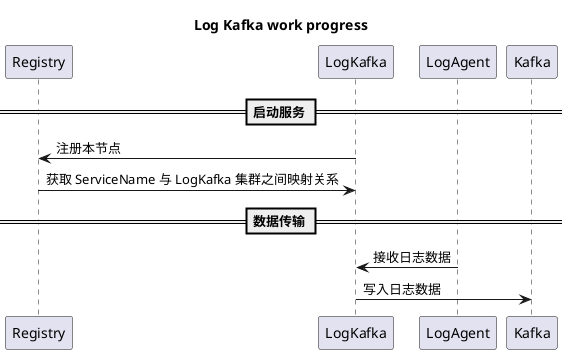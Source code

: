 @startuml
title Log Kafka work progress

== 启动服务 ==

Registry <- LogKafka: 注册本节点
Registry -> LogKafka: 获取 ServiceName 与 LogKafka 集群之间映射关系

== 数据传输 ==

LogAgent -> LogKafka: 接收日志数据
LogKafka -> Kafka: 写入日志数据

@enduml

